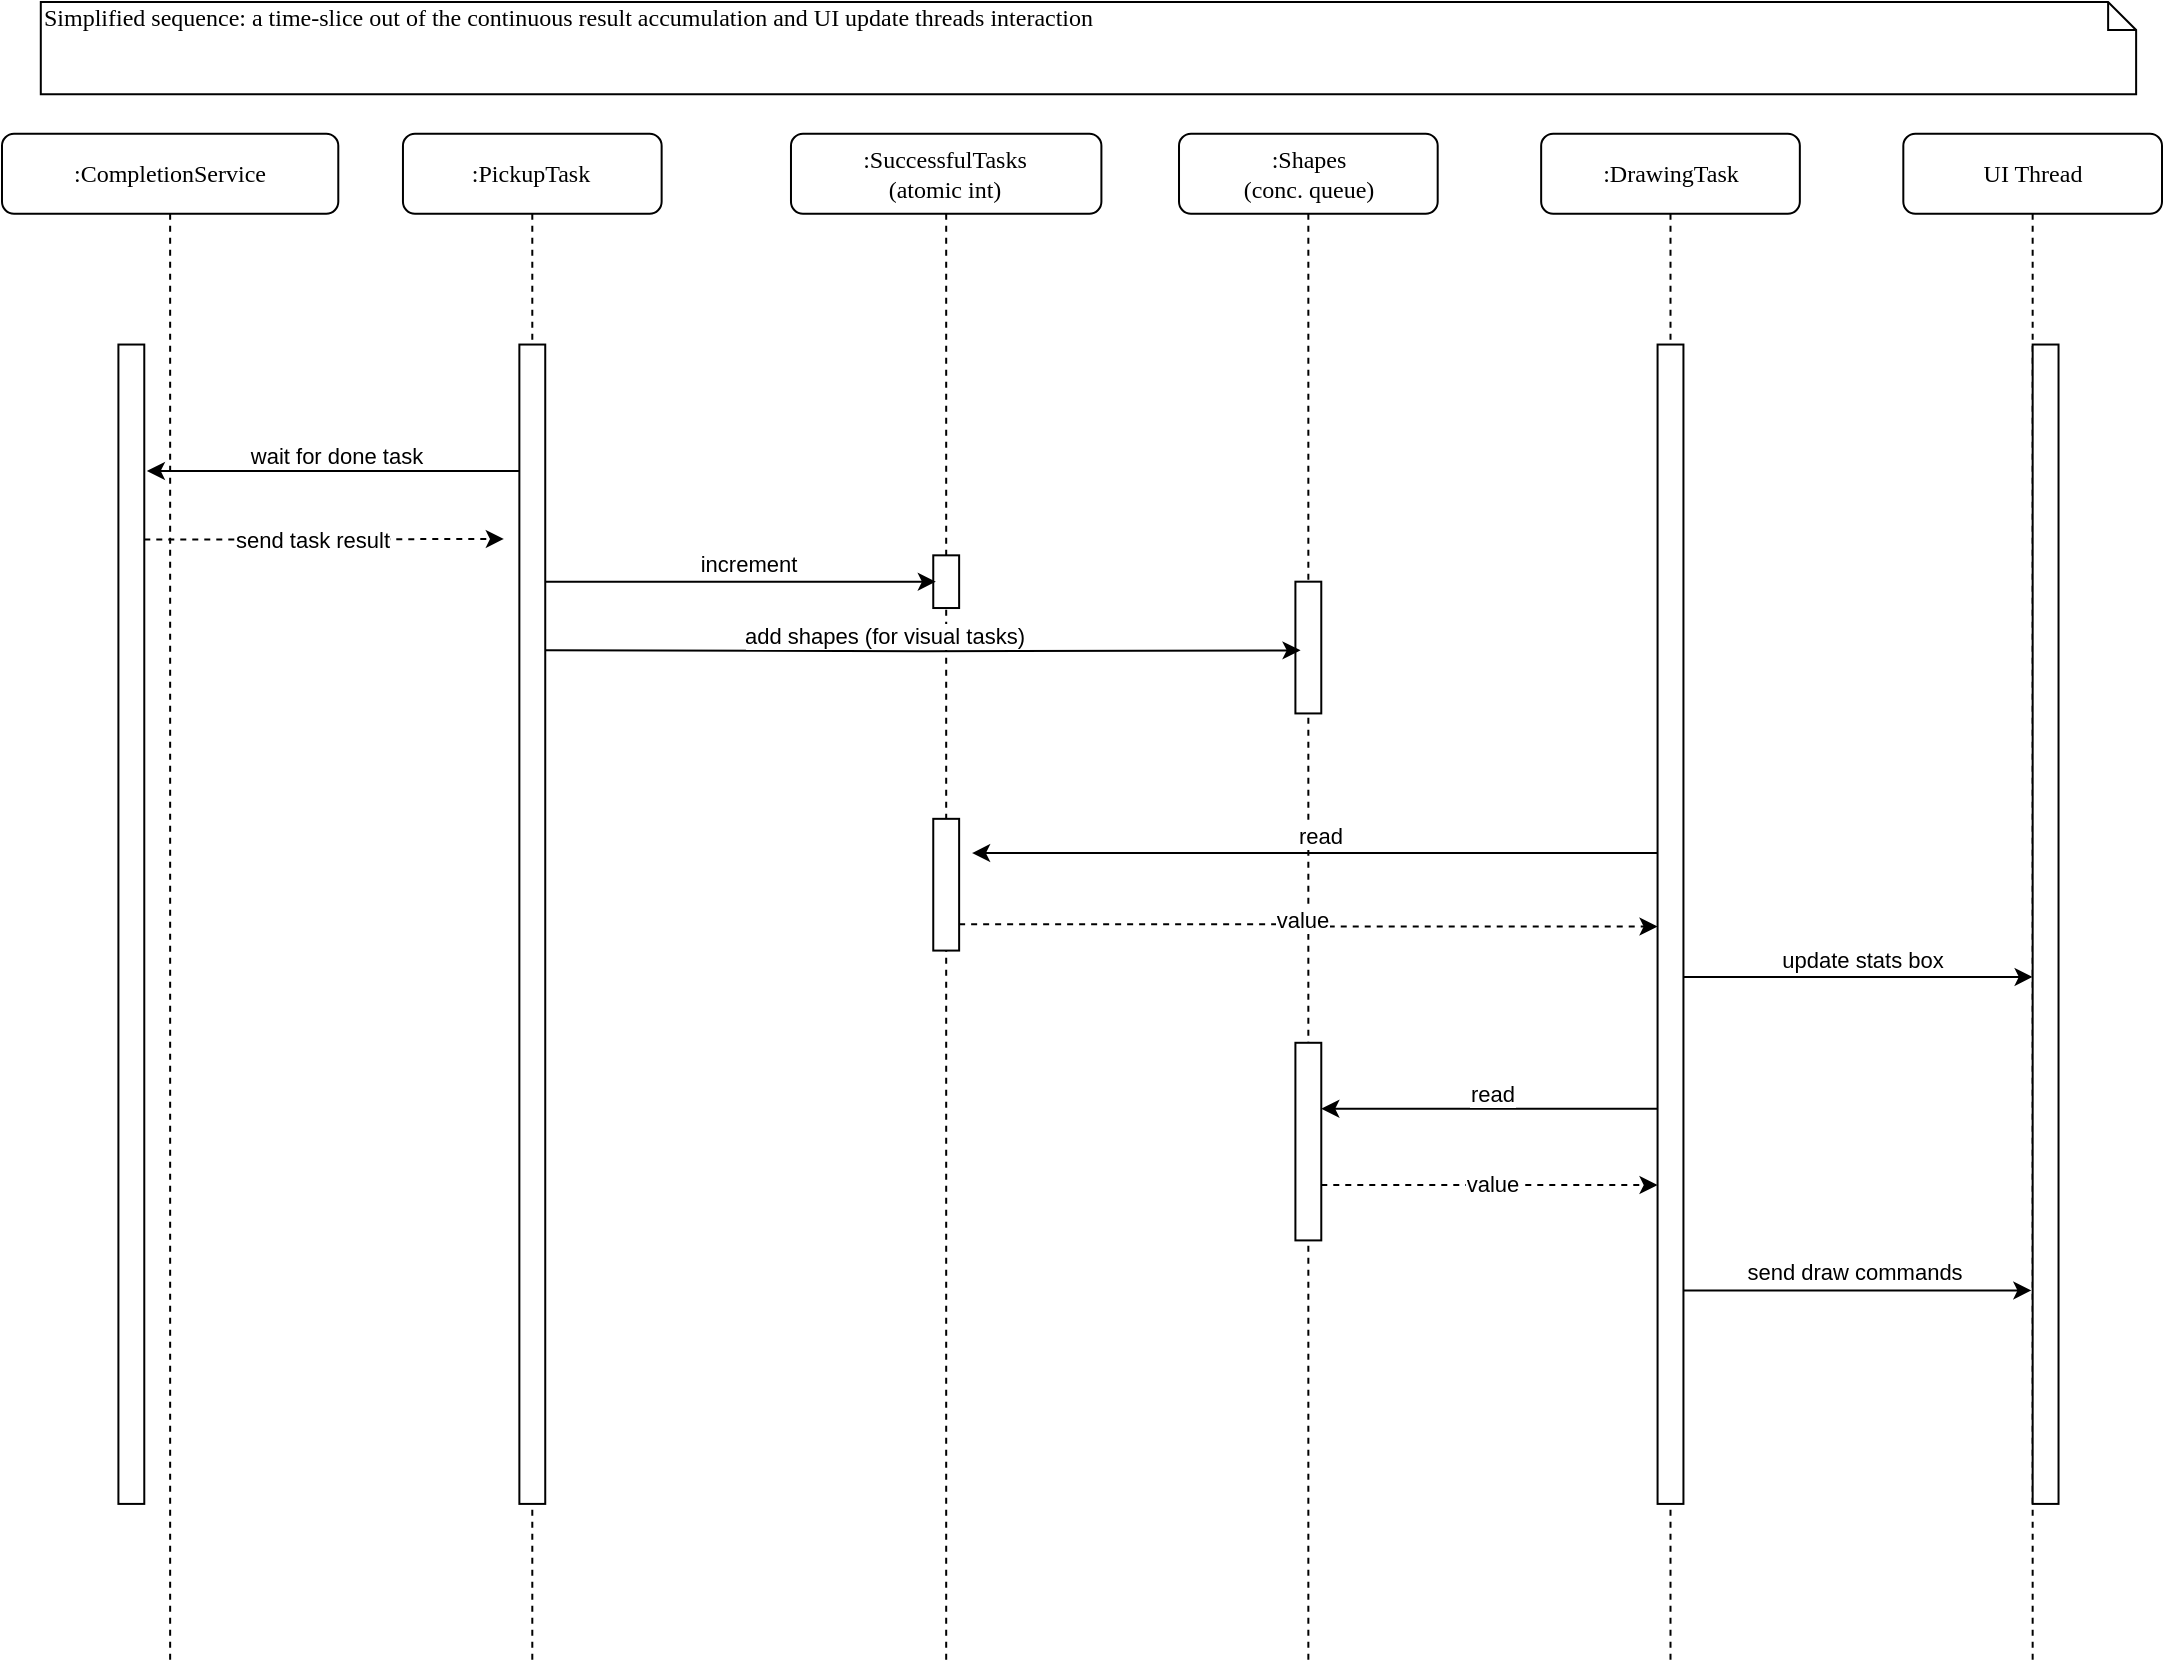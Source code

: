 <mxfile version="22.0.3" type="device">
  <diagram name="Page-1" id="13e1069c-82ec-6db2-03f1-153e76fe0fe0">
    <mxGraphModel dx="1670" dy="938" grid="1" gridSize="10" guides="1" tooltips="1" connect="1" arrows="1" fold="1" page="1" pageScale="1" pageWidth="1100" pageHeight="850" background="none" math="0" shadow="0">
      <root>
        <mxCell id="0" />
        <mxCell id="1" parent="0" />
        <mxCell id="7baba1c4bc27f4b0-2" value=":PickupTask" style="shape=umlLifeline;perimeter=lifelinePerimeter;whiteSpace=wrap;html=1;container=1;collapsible=0;recursiveResize=0;outlineConnect=0;rounded=1;shadow=0;comic=0;labelBackgroundColor=none;strokeWidth=1;fontFamily=Verdana;fontSize=12;align=center;" parent="1" vertex="1">
          <mxGeometry x="210.479" y="75.873" width="129.341" height="764.127" as="geometry" />
        </mxCell>
        <mxCell id="7baba1c4bc27f4b0-10" value="" style="html=1;points=[];perimeter=orthogonalPerimeter;rounded=0;shadow=0;comic=0;labelBackgroundColor=none;strokeWidth=1;fontFamily=Verdana;fontSize=12;align=center;" parent="7baba1c4bc27f4b0-2" vertex="1">
          <mxGeometry x="58.204" y="105.397" width="12.934" height="579.683" as="geometry" />
        </mxCell>
        <mxCell id="7baba1c4bc27f4b0-3" value="&lt;div&gt;:SuccessfulTasks&lt;/div&gt;&lt;div&gt;(atomic int)&lt;br&gt;&lt;/div&gt;" style="shape=umlLifeline;perimeter=lifelinePerimeter;whiteSpace=wrap;html=1;container=1;collapsible=0;recursiveResize=0;outlineConnect=0;rounded=1;shadow=0;comic=0;labelBackgroundColor=none;strokeWidth=1;fontFamily=Verdana;fontSize=12;align=center;" parent="1" vertex="1">
          <mxGeometry x="404.491" y="75.873" width="155.21" height="764.127" as="geometry" />
        </mxCell>
        <mxCell id="7baba1c4bc27f4b0-13" value="" style="html=1;points=[];perimeter=orthogonalPerimeter;rounded=0;shadow=0;comic=0;labelBackgroundColor=none;strokeWidth=1;fontFamily=Verdana;fontSize=12;align=center;" parent="7baba1c4bc27f4b0-3" vertex="1">
          <mxGeometry x="71.138" y="210.794" width="12.934" height="26.349" as="geometry" />
        </mxCell>
        <mxCell id="PAR7siRFz0wEC8x9-VPq-7" value="" style="html=1;points=[];perimeter=orthogonalPerimeter;rounded=0;shadow=0;comic=0;labelBackgroundColor=none;strokeWidth=1;fontFamily=Verdana;fontSize=12;align=center;" vertex="1" parent="7baba1c4bc27f4b0-3">
          <mxGeometry x="71.138" y="342.54" width="12.934" height="65.873" as="geometry" />
        </mxCell>
        <mxCell id="7baba1c4bc27f4b0-4" value="&lt;div&gt;:Shapes&lt;/div&gt;&lt;div&gt;(conc. queue)&lt;br&gt;&lt;/div&gt;" style="shape=umlLifeline;perimeter=lifelinePerimeter;whiteSpace=wrap;html=1;container=1;collapsible=0;recursiveResize=0;outlineConnect=0;rounded=1;shadow=0;comic=0;labelBackgroundColor=none;strokeWidth=1;fontFamily=Verdana;fontSize=12;align=center;" parent="1" vertex="1">
          <mxGeometry x="598.503" y="75.873" width="129.341" height="764.127" as="geometry" />
        </mxCell>
        <mxCell id="PAR7siRFz0wEC8x9-VPq-17" value="" style="html=1;points=[];perimeter=orthogonalPerimeter;rounded=0;shadow=0;comic=0;labelBackgroundColor=none;strokeWidth=1;fontFamily=Verdana;fontSize=12;align=center;" vertex="1" parent="7baba1c4bc27f4b0-4">
          <mxGeometry x="58.204" y="454.524" width="12.934" height="98.81" as="geometry" />
        </mxCell>
        <mxCell id="7baba1c4bc27f4b0-5" value=":DrawingTask" style="shape=umlLifeline;perimeter=lifelinePerimeter;whiteSpace=wrap;html=1;container=1;collapsible=0;recursiveResize=0;outlineConnect=0;rounded=1;shadow=0;comic=0;labelBackgroundColor=none;strokeWidth=1;fontFamily=Verdana;fontSize=12;align=center;" parent="1" vertex="1">
          <mxGeometry x="779.581" y="75.873" width="129.341" height="764.127" as="geometry" />
        </mxCell>
        <mxCell id="7baba1c4bc27f4b0-19" value="" style="html=1;points=[];perimeter=orthogonalPerimeter;rounded=0;shadow=0;comic=0;labelBackgroundColor=none;strokeWidth=1;fontFamily=Verdana;fontSize=12;align=center;" parent="7baba1c4bc27f4b0-5" vertex="1">
          <mxGeometry x="58.204" y="105.397" width="12.934" height="579.683" as="geometry" />
        </mxCell>
        <mxCell id="7baba1c4bc27f4b0-6" value="UI Thread" style="shape=umlLifeline;perimeter=lifelinePerimeter;whiteSpace=wrap;html=1;container=1;collapsible=0;recursiveResize=0;outlineConnect=0;rounded=1;shadow=0;comic=0;labelBackgroundColor=none;strokeWidth=1;fontFamily=Verdana;fontSize=12;align=center;" parent="1" vertex="1">
          <mxGeometry x="960.659" y="75.873" width="129.341" height="764.127" as="geometry" />
        </mxCell>
        <mxCell id="7baba1c4bc27f4b0-8" value="&lt;div&gt;:CompletionService&lt;/div&gt;" style="shape=umlLifeline;perimeter=lifelinePerimeter;whiteSpace=wrap;html=1;container=1;collapsible=0;recursiveResize=0;outlineConnect=0;rounded=1;shadow=0;comic=0;labelBackgroundColor=none;strokeWidth=1;fontFamily=Verdana;fontSize=12;align=center;" parent="1" vertex="1">
          <mxGeometry x="10" y="75.873" width="168.144" height="764.127" as="geometry" />
        </mxCell>
        <mxCell id="7baba1c4bc27f4b0-9" value="" style="html=1;points=[];perimeter=orthogonalPerimeter;rounded=0;shadow=0;comic=0;labelBackgroundColor=none;strokeWidth=1;fontFamily=Verdana;fontSize=12;align=center;" parent="7baba1c4bc27f4b0-8" vertex="1">
          <mxGeometry x="58.204" y="105.397" width="12.934" height="579.683" as="geometry" />
        </mxCell>
        <mxCell id="7baba1c4bc27f4b0-16" value="" style="html=1;points=[];perimeter=orthogonalPerimeter;rounded=0;shadow=0;comic=0;labelBackgroundColor=none;strokeWidth=1;fontFamily=Verdana;fontSize=12;align=center;" parent="1" vertex="1">
          <mxGeometry x="656.707" y="299.841" width="12.934" height="65.873" as="geometry" />
        </mxCell>
        <mxCell id="7baba1c4bc27f4b0-28" value="" style="html=1;points=[];perimeter=orthogonalPerimeter;rounded=0;shadow=0;comic=0;labelBackgroundColor=none;strokeWidth=1;fontFamily=Verdana;fontSize=12;align=center;" parent="1" vertex="1">
          <mxGeometry x="1025.329" y="181.27" width="12.934" height="579.683" as="geometry" />
        </mxCell>
        <mxCell id="7baba1c4bc27f4b0-40" value="Simplified sequence: a time-slice out of the continuous result accumulation and UI update threads interaction" style="shape=note;whiteSpace=wrap;html=1;size=14;verticalAlign=top;align=left;spacingTop=-6;rounded=0;shadow=0;comic=0;labelBackgroundColor=none;strokeWidth=1;fontFamily=Verdana;fontSize=12" parent="1" vertex="1">
          <mxGeometry x="29.401" y="10" width="1047.665" height="46.111" as="geometry" />
        </mxCell>
        <mxCell id="PAR7siRFz0wEC8x9-VPq-3" style="edgeStyle=orthogonalEdgeStyle;rounded=0;orthogonalLoop=1;jettySize=auto;html=1;entryX=0.2;entryY=0.417;entryDx=0;entryDy=0;entryPerimeter=0;" edge="1" parent="1">
          <mxGeometry relative="1" as="geometry">
            <mxPoint x="281.617" y="334.095" as="sourcePoint" />
            <mxPoint x="659.293" y="334.174" as="targetPoint" />
          </mxGeometry>
        </mxCell>
        <mxCell id="PAR7siRFz0wEC8x9-VPq-6" value="add shapes (for visual tasks)" style="edgeLabel;html=1;align=center;verticalAlign=middle;resizable=0;points=[];" vertex="1" connectable="0" parent="PAR7siRFz0wEC8x9-VPq-3">
          <mxGeometry x="-0.103" y="-1" relative="1" as="geometry">
            <mxPoint y="-9" as="offset" />
          </mxGeometry>
        </mxCell>
        <mxCell id="PAR7siRFz0wEC8x9-VPq-4" style="edgeStyle=orthogonalEdgeStyle;rounded=0;orthogonalLoop=1;jettySize=auto;html=1;entryX=-0.6;entryY=0.178;entryDx=0;entryDy=0;entryPerimeter=0;dashed=1;" edge="1" parent="1">
          <mxGeometry relative="1" as="geometry">
            <mxPoint x="81.138" y="278.762" as="sourcePoint" />
            <mxPoint x="260.922" y="278.446" as="targetPoint" />
            <Array as="points">
              <mxPoint x="132.874" y="278.762" />
              <mxPoint x="132.874" y="278.762" />
            </Array>
          </mxGeometry>
        </mxCell>
        <mxCell id="PAR7siRFz0wEC8x9-VPq-5" value="send task result" style="edgeLabel;html=1;align=center;verticalAlign=middle;resizable=0;points=[];" vertex="1" connectable="0" parent="PAR7siRFz0wEC8x9-VPq-4">
          <mxGeometry x="-0.071" relative="1" as="geometry">
            <mxPoint as="offset" />
          </mxGeometry>
        </mxCell>
        <mxCell id="PAR7siRFz0wEC8x9-VPq-8" style="edgeStyle=orthogonalEdgeStyle;rounded=0;orthogonalLoop=1;jettySize=auto;html=1;entryX=1.5;entryY=0.26;entryDx=0;entryDy=0;entryPerimeter=0;" edge="1" parent="1" source="7baba1c4bc27f4b0-19" target="PAR7siRFz0wEC8x9-VPq-7">
          <mxGeometry relative="1" as="geometry">
            <Array as="points">
              <mxPoint x="753.713" y="435.54" />
              <mxPoint x="753.713" y="435.54" />
            </Array>
          </mxGeometry>
        </mxCell>
        <mxCell id="PAR7siRFz0wEC8x9-VPq-9" value="&lt;div&gt;read&lt;/div&gt;" style="edgeLabel;html=1;align=center;verticalAlign=middle;resizable=0;points=[];" vertex="1" connectable="0" parent="PAR7siRFz0wEC8x9-VPq-8">
          <mxGeometry x="-0.011" relative="1" as="geometry">
            <mxPoint y="-9" as="offset" />
          </mxGeometry>
        </mxCell>
        <mxCell id="PAR7siRFz0wEC8x9-VPq-10" style="edgeStyle=orthogonalEdgeStyle;rounded=0;orthogonalLoop=1;jettySize=auto;html=1;entryX=0;entryY=0.502;entryDx=0;entryDy=0;entryPerimeter=0;dashed=1;" edge="1" parent="1" source="PAR7siRFz0wEC8x9-VPq-7" target="7baba1c4bc27f4b0-19">
          <mxGeometry relative="1" as="geometry">
            <Array as="points">
              <mxPoint x="663.174" y="471.111" />
            </Array>
          </mxGeometry>
        </mxCell>
        <mxCell id="PAR7siRFz0wEC8x9-VPq-11" value="value" style="edgeLabel;html=1;align=center;verticalAlign=middle;resizable=0;points=[];" vertex="1" connectable="0" parent="PAR7siRFz0wEC8x9-VPq-10">
          <mxGeometry x="-0.022" y="2" relative="1" as="geometry">
            <mxPoint as="offset" />
          </mxGeometry>
        </mxCell>
        <mxCell id="PAR7siRFz0wEC8x9-VPq-13" style="edgeStyle=orthogonalEdgeStyle;rounded=0;orthogonalLoop=1;jettySize=auto;html=1;entryX=1.1;entryY=0.109;entryDx=0;entryDy=0;entryPerimeter=0;" edge="1" parent="1" source="7baba1c4bc27f4b0-10" target="7baba1c4bc27f4b0-9">
          <mxGeometry relative="1" as="geometry">
            <Array as="points">
              <mxPoint x="223.413" y="244.508" />
              <mxPoint x="223.413" y="244.508" />
            </Array>
          </mxGeometry>
        </mxCell>
        <mxCell id="PAR7siRFz0wEC8x9-VPq-14" value="wait for done task" style="edgeLabel;html=1;align=center;verticalAlign=middle;resizable=0;points=[];" vertex="1" connectable="0" parent="PAR7siRFz0wEC8x9-VPq-13">
          <mxGeometry x="-0.014" y="-6" relative="1" as="geometry">
            <mxPoint y="-2" as="offset" />
          </mxGeometry>
        </mxCell>
        <mxCell id="PAR7siRFz0wEC8x9-VPq-15" style="edgeStyle=orthogonalEdgeStyle;rounded=0;orthogonalLoop=1;jettySize=auto;html=1;" edge="1" parent="1" source="7baba1c4bc27f4b0-19" target="7baba1c4bc27f4b0-28">
          <mxGeometry relative="1" as="geometry">
            <Array as="points">
              <mxPoint x="986.527" y="497.46" />
              <mxPoint x="986.527" y="497.46" />
            </Array>
          </mxGeometry>
        </mxCell>
        <mxCell id="PAR7siRFz0wEC8x9-VPq-16" value="update stats box" style="edgeLabel;html=1;align=center;verticalAlign=middle;resizable=0;points=[];" vertex="1" connectable="0" parent="PAR7siRFz0wEC8x9-VPq-15">
          <mxGeometry x="0.022" y="1" relative="1" as="geometry">
            <mxPoint y="-8" as="offset" />
          </mxGeometry>
        </mxCell>
        <mxCell id="PAR7siRFz0wEC8x9-VPq-18" style="edgeStyle=orthogonalEdgeStyle;rounded=0;orthogonalLoop=1;jettySize=auto;html=1;" edge="1" parent="1" source="7baba1c4bc27f4b0-19" target="PAR7siRFz0wEC8x9-VPq-17">
          <mxGeometry relative="1" as="geometry">
            <Array as="points">
              <mxPoint x="792.515" y="563.333" />
              <mxPoint x="792.515" y="563.333" />
            </Array>
          </mxGeometry>
        </mxCell>
        <mxCell id="PAR7siRFz0wEC8x9-VPq-19" value="read" style="edgeLabel;html=1;align=center;verticalAlign=middle;resizable=0;points=[];" vertex="1" connectable="0" parent="PAR7siRFz0wEC8x9-VPq-18">
          <mxGeometry x="-0.015" y="-2" relative="1" as="geometry">
            <mxPoint y="-6" as="offset" />
          </mxGeometry>
        </mxCell>
        <mxCell id="PAR7siRFz0wEC8x9-VPq-20" style="edgeStyle=orthogonalEdgeStyle;rounded=0;orthogonalLoop=1;jettySize=auto;html=1;entryX=0;entryY=0.725;entryDx=0;entryDy=0;entryPerimeter=0;dashed=1;" edge="1" parent="1" source="PAR7siRFz0wEC8x9-VPq-17" target="7baba1c4bc27f4b0-19">
          <mxGeometry relative="1" as="geometry">
            <Array as="points">
              <mxPoint x="714.91" y="601.54" />
              <mxPoint x="714.91" y="601.54" />
            </Array>
          </mxGeometry>
        </mxCell>
        <mxCell id="PAR7siRFz0wEC8x9-VPq-21" value="value" style="edgeLabel;html=1;align=center;verticalAlign=middle;resizable=0;points=[];" vertex="1" connectable="0" parent="PAR7siRFz0wEC8x9-VPq-20">
          <mxGeometry x="0.015" y="-3" relative="1" as="geometry">
            <mxPoint y="-4" as="offset" />
          </mxGeometry>
        </mxCell>
        <mxCell id="PAR7siRFz0wEC8x9-VPq-22" style="edgeStyle=orthogonalEdgeStyle;rounded=0;orthogonalLoop=1;jettySize=auto;html=1;" edge="1" parent="1">
          <mxGeometry relative="1" as="geometry">
            <mxPoint x="850.719" y="654.238" as="sourcePoint" />
            <mxPoint x="1024.683" y="654.238" as="targetPoint" />
            <Array as="points">
              <mxPoint x="883.054" y="654.238" />
              <mxPoint x="883.054" y="654.238" />
            </Array>
          </mxGeometry>
        </mxCell>
        <mxCell id="PAR7siRFz0wEC8x9-VPq-23" value="send draw commands" style="edgeLabel;html=1;align=center;verticalAlign=middle;resizable=0;points=[];" vertex="1" connectable="0" parent="PAR7siRFz0wEC8x9-VPq-22">
          <mxGeometry x="-0.019" y="2" relative="1" as="geometry">
            <mxPoint y="-7" as="offset" />
          </mxGeometry>
        </mxCell>
        <mxCell id="PAR7siRFz0wEC8x9-VPq-24" style="edgeStyle=orthogonalEdgeStyle;rounded=0;orthogonalLoop=1;jettySize=auto;html=1;entryX=0.1;entryY=0.5;entryDx=0;entryDy=0;entryPerimeter=0;" edge="1" parent="1" source="7baba1c4bc27f4b0-10" target="7baba1c4bc27f4b0-13">
          <mxGeometry relative="1" as="geometry">
            <Array as="points">
              <mxPoint x="313.952" y="299.841" />
              <mxPoint x="313.952" y="299.841" />
            </Array>
          </mxGeometry>
        </mxCell>
        <mxCell id="PAR7siRFz0wEC8x9-VPq-25" value="increment" style="edgeLabel;html=1;align=center;verticalAlign=middle;resizable=0;points=[];arcSize=20;" vertex="1" connectable="0" parent="PAR7siRFz0wEC8x9-VPq-24">
          <mxGeometry x="0.033" y="-1" relative="1" as="geometry">
            <mxPoint y="-10" as="offset" />
          </mxGeometry>
        </mxCell>
      </root>
    </mxGraphModel>
  </diagram>
</mxfile>
